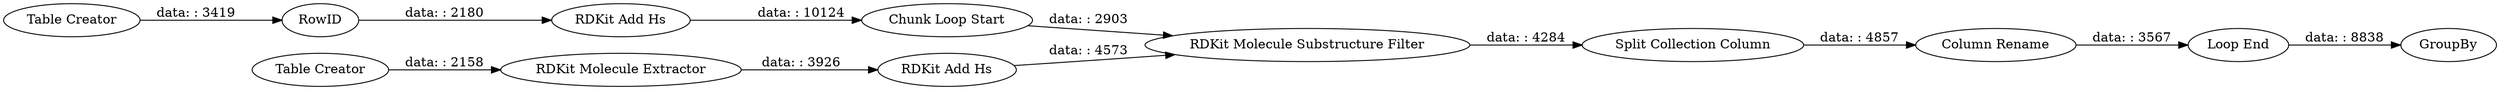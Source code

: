 digraph {
	"-1406200631148629528_13" [label="RDKit Add Hs"]
	"-1406200631148629528_1" [label="Table Creator"]
	"-1406200631148629528_2" [label="Table Creator"]
	"-1406200631148629528_7" [label=RowID]
	"-1406200631148629528_4" [label="RDKit Molecule Extractor"]
	"-1406200631148629528_8" [label="Loop End"]
	"-1406200631148629528_11" [label="Column Rename"]
	"-1406200631148629528_10" [label="Split Collection Column"]
	"-1406200631148629528_5" [label="RDKit Molecule Substructure Filter"]
	"-1406200631148629528_9" [label=GroupBy]
	"-1406200631148629528_6" [label="Chunk Loop Start"]
	"-1406200631148629528_12" [label="RDKit Add Hs"]
	"-1406200631148629528_4" -> "-1406200631148629528_13" [label="data: : 3926"]
	"-1406200631148629528_12" -> "-1406200631148629528_6" [label="data: : 10124"]
	"-1406200631148629528_11" -> "-1406200631148629528_8" [label="data: : 3567"]
	"-1406200631148629528_10" -> "-1406200631148629528_11" [label="data: : 4857"]
	"-1406200631148629528_1" -> "-1406200631148629528_4" [label="data: : 2158"]
	"-1406200631148629528_2" -> "-1406200631148629528_7" [label="data: : 3419"]
	"-1406200631148629528_5" -> "-1406200631148629528_10" [label="data: : 4284"]
	"-1406200631148629528_13" -> "-1406200631148629528_5" [label="data: : 4573"]
	"-1406200631148629528_6" -> "-1406200631148629528_5" [label="data: : 2903"]
	"-1406200631148629528_7" -> "-1406200631148629528_12" [label="data: : 2180"]
	"-1406200631148629528_8" -> "-1406200631148629528_9" [label="data: : 8838"]
	rankdir=LR
}
